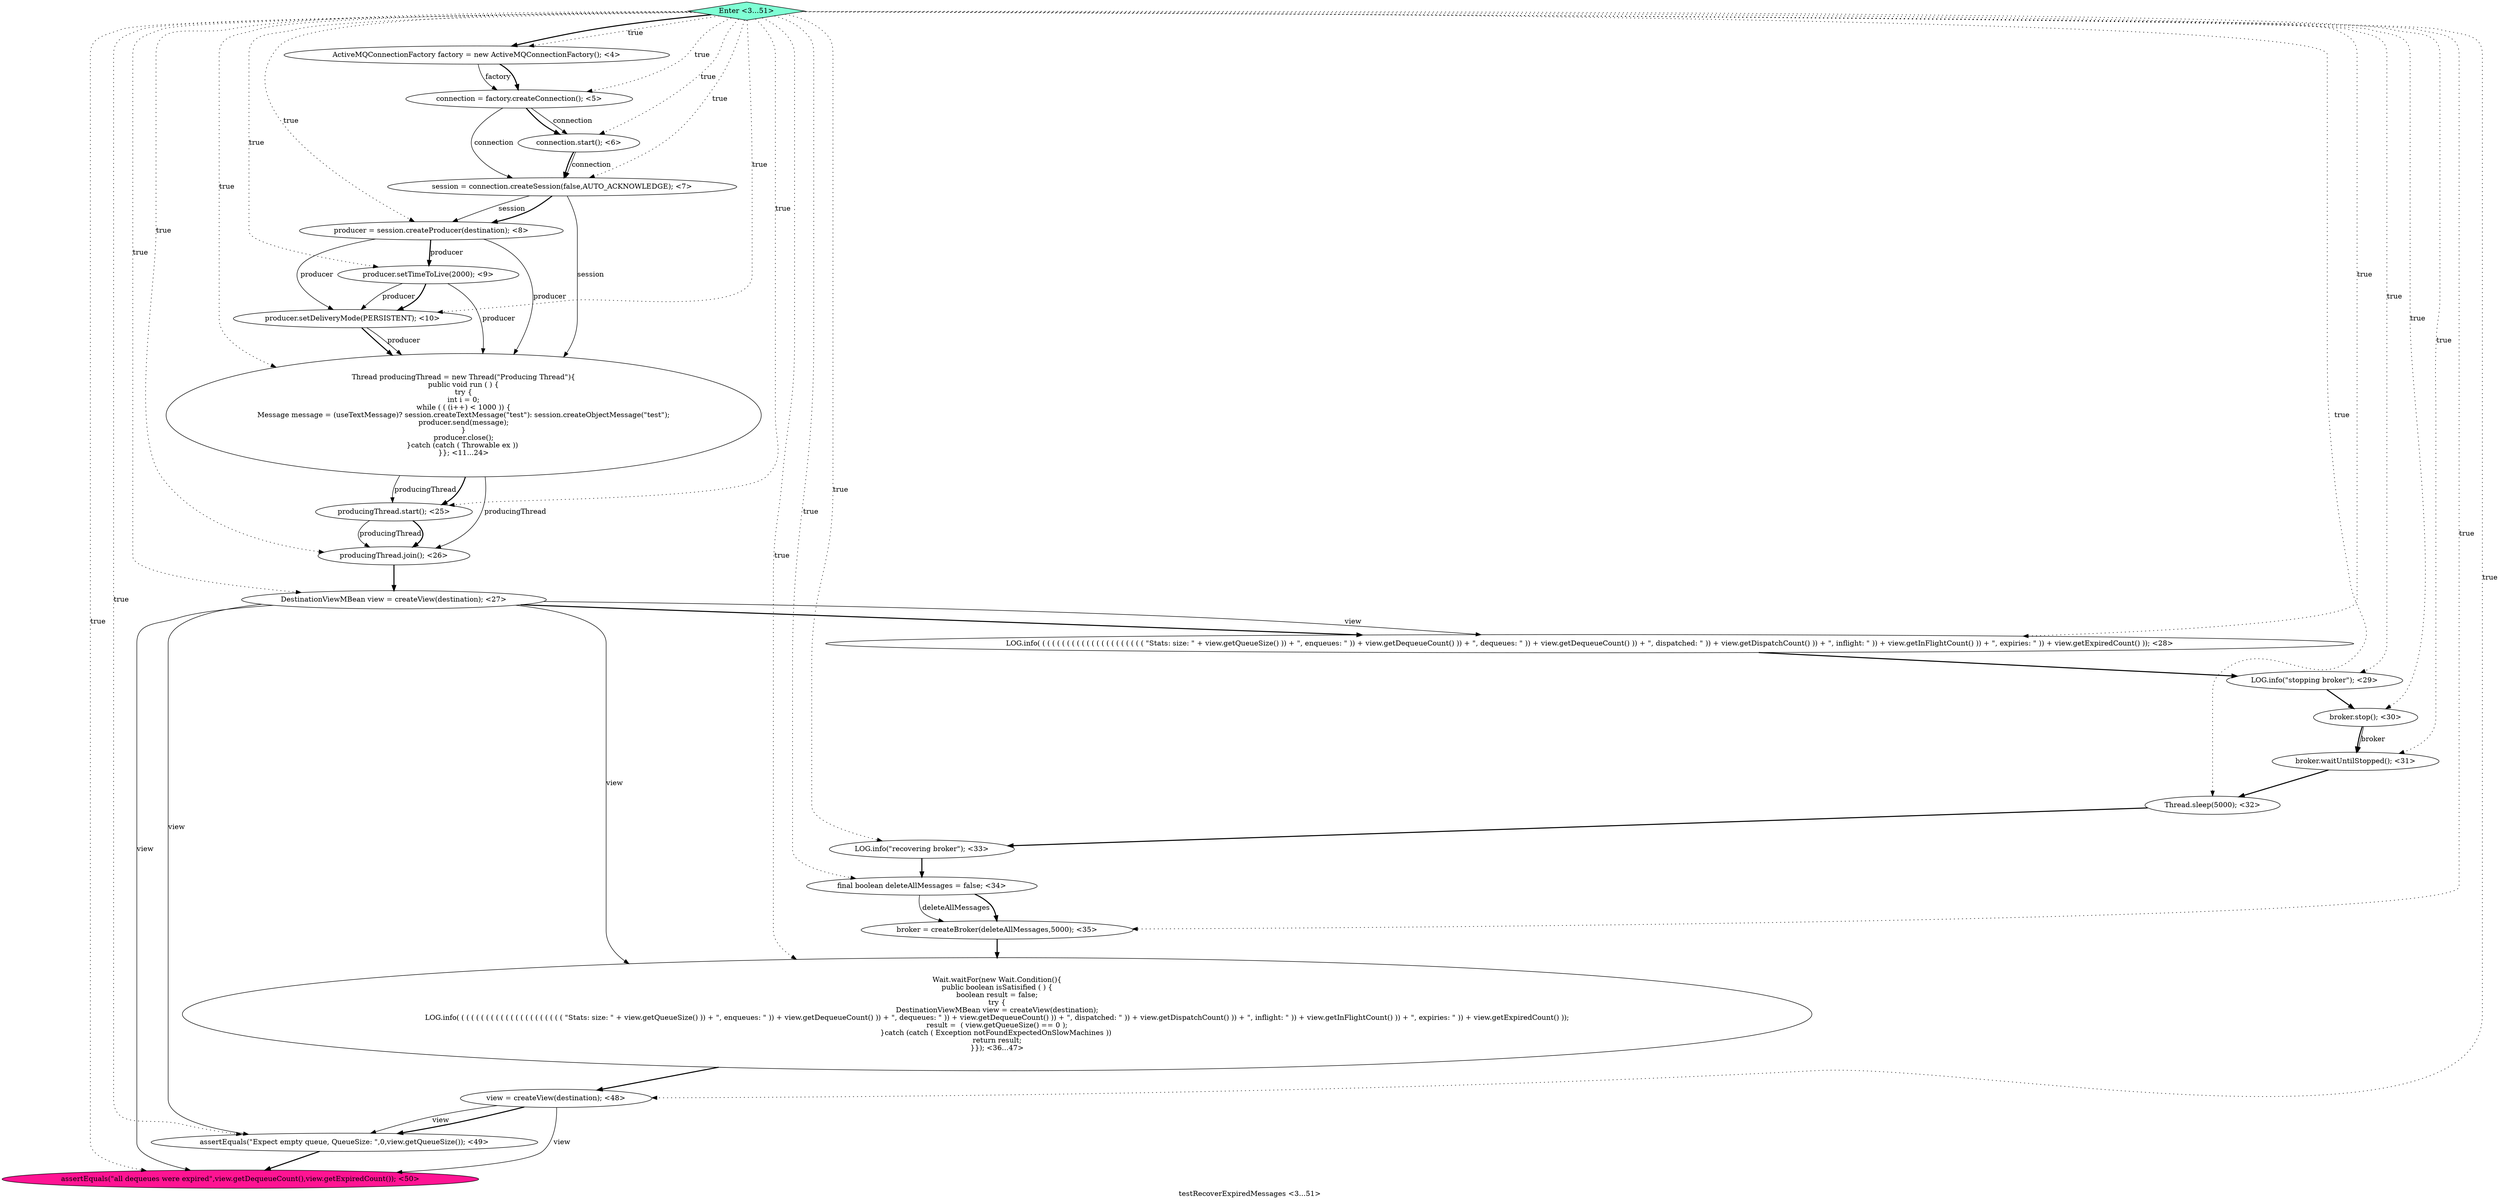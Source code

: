 digraph PDG {
label = "testRecoverExpiredMessages <3...51>";
0.19 [style = filled, label = "Wait.waitFor(new Wait.Condition(){
public boolean isSatisified ( ) {
boolean result = false;
try {
DestinationViewMBean view = createView(destination);
LOG.info( ( ( ( ( ( ( ( ( ( ( ( ( ( ( ( ( ( ( ( ( ( \"Stats: size: \" + view.getQueueSize() )) + \", enqueues: \" )) + view.getDequeueCount() )) + \", dequeues: \" )) + view.getDequeueCount() )) + \", dispatched: \" )) + view.getDispatchCount() )) + \", inflight: \" )) + view.getInFlightCount() )) + \", expiries: \" )) + view.getExpiredCount() ));
result =  ( view.getQueueSize() == 0 );
}catch (catch ( Exception notFoundExpectedOnSlowMachines )) 
return result;
}}); <36...47>", fillcolor = white, shape = ellipse];
0.9 [style = filled, label = "producingThread.join(); <26>", fillcolor = white, shape = ellipse];
0.3 [style = filled, label = "session = connection.createSession(false,AUTO_ACKNOWLEDGE); <7>", fillcolor = white, shape = ellipse];
0.4 [style = filled, label = "producer = session.createProducer(destination); <8>", fillcolor = white, shape = ellipse];
0.10 [style = filled, label = "DestinationViewMBean view = createView(destination); <27>", fillcolor = white, shape = ellipse];
0.17 [style = filled, label = "final boolean deleteAllMessages = false; <34>", fillcolor = white, shape = ellipse];
0.0 [style = filled, label = "ActiveMQConnectionFactory factory = new ActiveMQConnectionFactory(); <4>", fillcolor = white, shape = ellipse];
0.1 [style = filled, label = "connection = factory.createConnection(); <5>", fillcolor = white, shape = ellipse];
0.8 [style = filled, label = "producingThread.start(); <25>", fillcolor = white, shape = ellipse];
0.12 [style = filled, label = "LOG.info(\"stopping broker\"); <29>", fillcolor = white, shape = ellipse];
0.6 [style = filled, label = "producer.setDeliveryMode(PERSISTENT); <10>", fillcolor = white, shape = ellipse];
0.7 [style = filled, label = "Thread producingThread = new Thread(\"Producing Thread\"){
public void run ( ) {
try {
int i = 0;
while ( ( (i++) < 1000 )) {
Message message = (useTextMessage)? session.createTextMessage(\"test\"): session.createObjectMessage(\"test\");
producer.send(message);
}
producer.close();
}catch (catch ( Throwable ex )) 
}}; <11...24>", fillcolor = white, shape = ellipse];
0.23 [style = filled, label = "Enter <3...51>", fillcolor = aquamarine, shape = diamond];
0.11 [style = filled, label = "LOG.info( ( ( ( ( ( ( ( ( ( ( ( ( ( ( ( ( ( ( ( ( ( \"Stats: size: \" + view.getQueueSize() )) + \", enqueues: \" )) + view.getDequeueCount() )) + \", dequeues: \" )) + view.getDequeueCount() )) + \", dispatched: \" )) + view.getDispatchCount() )) + \", inflight: \" )) + view.getInFlightCount() )) + \", expiries: \" )) + view.getExpiredCount() )); <28>", fillcolor = white, shape = ellipse];
0.15 [style = filled, label = "Thread.sleep(5000); <32>", fillcolor = white, shape = ellipse];
0.5 [style = filled, label = "producer.setTimeToLive(2000); <9>", fillcolor = white, shape = ellipse];
0.22 [style = filled, label = "assertEquals(\"all dequeues were expired\",view.getDequeueCount(),view.getExpiredCount()); <50>", fillcolor = deeppink, shape = ellipse];
0.16 [style = filled, label = "LOG.info(\"recovering broker\"); <33>", fillcolor = white, shape = ellipse];
0.14 [style = filled, label = "broker.waitUntilStopped(); <31>", fillcolor = white, shape = ellipse];
0.20 [style = filled, label = "view = createView(destination); <48>", fillcolor = white, shape = ellipse];
0.21 [style = filled, label = "assertEquals(\"Expect empty queue, QueueSize: \",0,view.getQueueSize()); <49>", fillcolor = white, shape = ellipse];
0.18 [style = filled, label = "broker = createBroker(deleteAllMessages,5000); <35>", fillcolor = white, shape = ellipse];
0.2 [style = filled, label = "connection.start(); <6>", fillcolor = white, shape = ellipse];
0.13 [style = filled, label = "broker.stop(); <30>", fillcolor = white, shape = ellipse];
0.0 -> 0.1 [style = solid, label="factory"];
0.0 -> 0.1 [style = bold, label=""];
0.1 -> 0.2 [style = solid, label="connection"];
0.1 -> 0.2 [style = bold, label=""];
0.1 -> 0.3 [style = solid, label="connection"];
0.2 -> 0.3 [style = solid, label="connection"];
0.2 -> 0.3 [style = bold, label=""];
0.3 -> 0.4 [style = solid, label="session"];
0.3 -> 0.4 [style = bold, label=""];
0.3 -> 0.7 [style = solid, label="session"];
0.4 -> 0.5 [style = solid, label="producer"];
0.4 -> 0.5 [style = bold, label=""];
0.4 -> 0.6 [style = solid, label="producer"];
0.4 -> 0.7 [style = solid, label="producer"];
0.5 -> 0.6 [style = solid, label="producer"];
0.5 -> 0.6 [style = bold, label=""];
0.5 -> 0.7 [style = solid, label="producer"];
0.6 -> 0.7 [style = solid, label="producer"];
0.6 -> 0.7 [style = bold, label=""];
0.7 -> 0.8 [style = solid, label="producingThread"];
0.7 -> 0.8 [style = bold, label=""];
0.7 -> 0.9 [style = solid, label="producingThread"];
0.8 -> 0.9 [style = solid, label="producingThread"];
0.8 -> 0.9 [style = bold, label=""];
0.9 -> 0.10 [style = bold, label=""];
0.10 -> 0.11 [style = solid, label="view"];
0.10 -> 0.11 [style = bold, label=""];
0.10 -> 0.19 [style = solid, label="view"];
0.10 -> 0.21 [style = solid, label="view"];
0.10 -> 0.22 [style = solid, label="view"];
0.11 -> 0.12 [style = bold, label=""];
0.12 -> 0.13 [style = bold, label=""];
0.13 -> 0.14 [style = solid, label="broker"];
0.13 -> 0.14 [style = bold, label=""];
0.14 -> 0.15 [style = bold, label=""];
0.15 -> 0.16 [style = bold, label=""];
0.16 -> 0.17 [style = bold, label=""];
0.17 -> 0.18 [style = solid, label="deleteAllMessages"];
0.17 -> 0.18 [style = bold, label=""];
0.18 -> 0.19 [style = bold, label=""];
0.19 -> 0.20 [style = bold, label=""];
0.20 -> 0.21 [style = solid, label="view"];
0.20 -> 0.21 [style = bold, label=""];
0.20 -> 0.22 [style = solid, label="view"];
0.21 -> 0.22 [style = bold, label=""];
0.23 -> 0.0 [style = dotted, label="true"];
0.23 -> 0.0 [style = bold, label=""];
0.23 -> 0.1 [style = dotted, label="true"];
0.23 -> 0.2 [style = dotted, label="true"];
0.23 -> 0.3 [style = dotted, label="true"];
0.23 -> 0.4 [style = dotted, label="true"];
0.23 -> 0.5 [style = dotted, label="true"];
0.23 -> 0.6 [style = dotted, label="true"];
0.23 -> 0.7 [style = dotted, label="true"];
0.23 -> 0.8 [style = dotted, label="true"];
0.23 -> 0.9 [style = dotted, label="true"];
0.23 -> 0.10 [style = dotted, label="true"];
0.23 -> 0.11 [style = dotted, label="true"];
0.23 -> 0.12 [style = dotted, label="true"];
0.23 -> 0.13 [style = dotted, label="true"];
0.23 -> 0.14 [style = dotted, label="true"];
0.23 -> 0.15 [style = dotted, label="true"];
0.23 -> 0.16 [style = dotted, label="true"];
0.23 -> 0.17 [style = dotted, label="true"];
0.23 -> 0.18 [style = dotted, label="true"];
0.23 -> 0.19 [style = dotted, label="true"];
0.23 -> 0.20 [style = dotted, label="true"];
0.23 -> 0.21 [style = dotted, label="true"];
0.23 -> 0.22 [style = dotted, label="true"];
}
